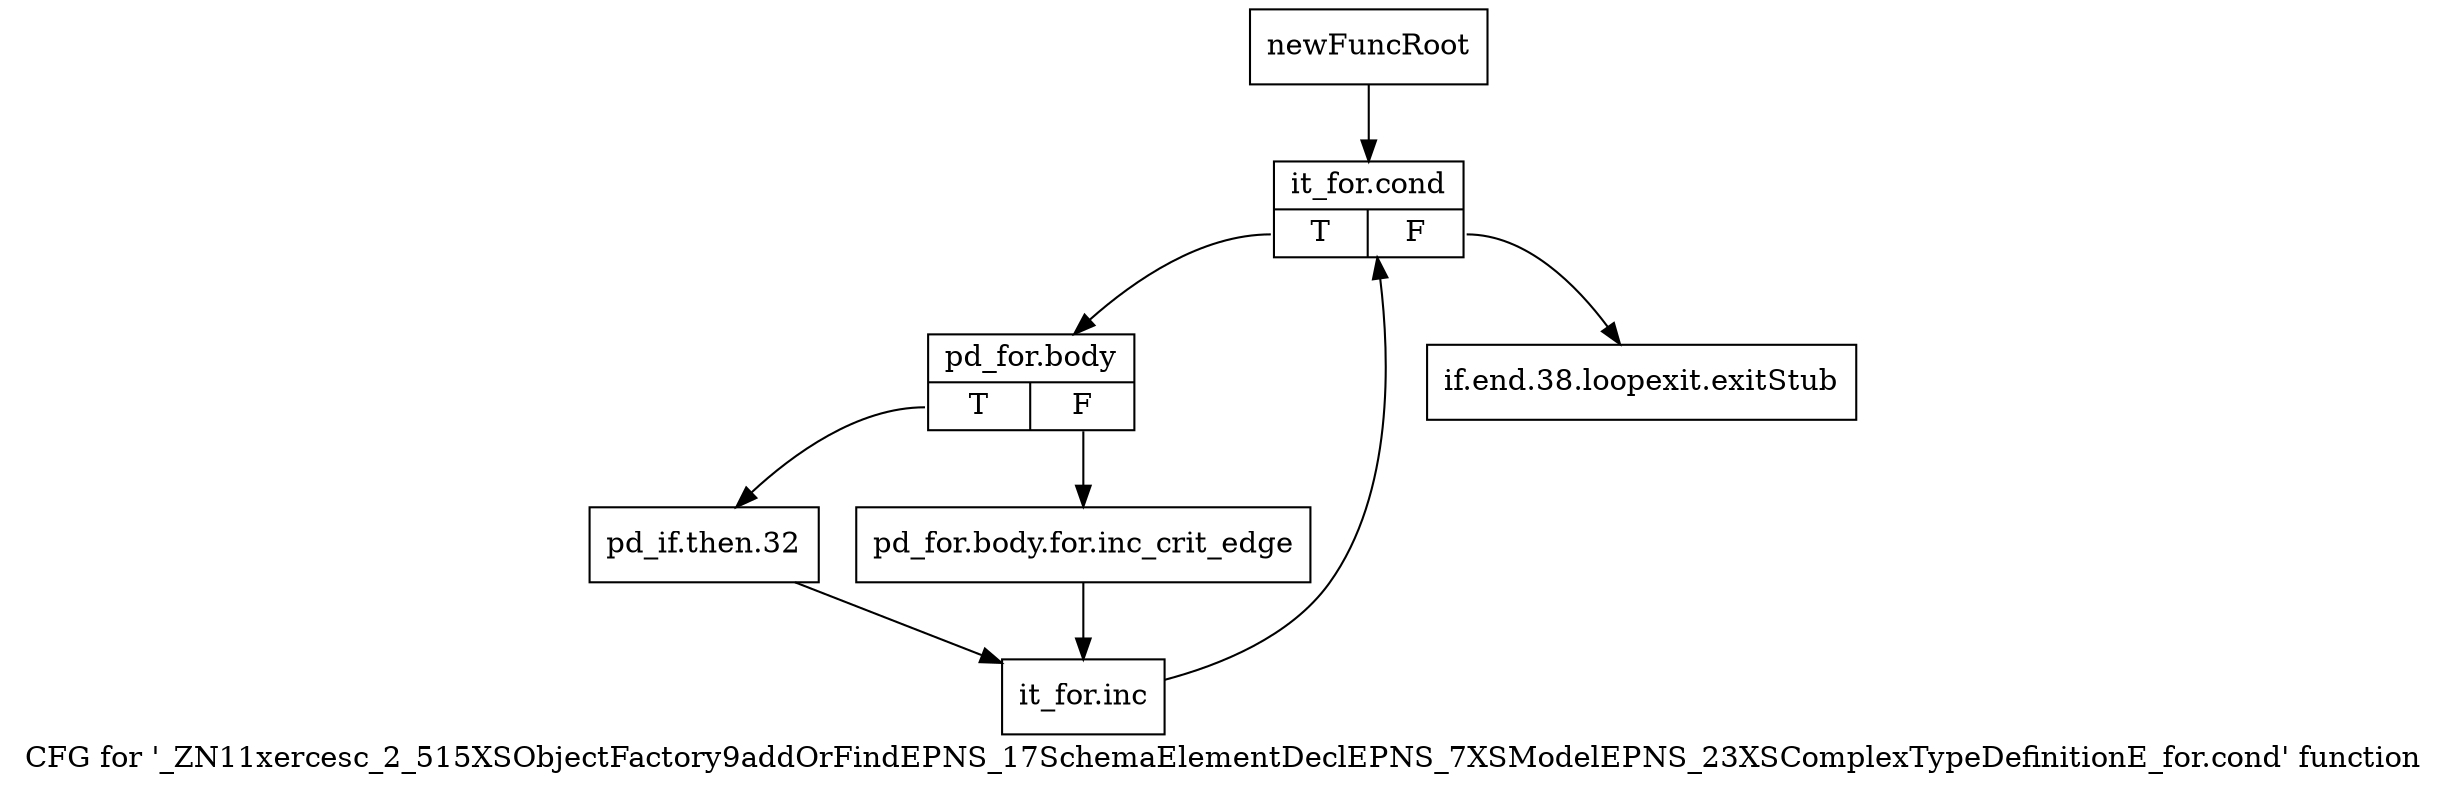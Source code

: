 digraph "CFG for '_ZN11xercesc_2_515XSObjectFactory9addOrFindEPNS_17SchemaElementDeclEPNS_7XSModelEPNS_23XSComplexTypeDefinitionE_for.cond' function" {
	label="CFG for '_ZN11xercesc_2_515XSObjectFactory9addOrFindEPNS_17SchemaElementDeclEPNS_7XSModelEPNS_23XSComplexTypeDefinitionE_for.cond' function";

	Node0x9bfb570 [shape=record,label="{newFuncRoot}"];
	Node0x9bfb570 -> Node0x9c11eb0;
	Node0x9c11e60 [shape=record,label="{if.end.38.loopexit.exitStub}"];
	Node0x9c11eb0 [shape=record,label="{it_for.cond|{<s0>T|<s1>F}}"];
	Node0x9c11eb0:s0 -> Node0x9c11f00;
	Node0x9c11eb0:s1 -> Node0x9c11e60;
	Node0x9c11f00 [shape=record,label="{pd_for.body|{<s0>T|<s1>F}}"];
	Node0x9c11f00:s0 -> Node0x9c11fa0;
	Node0x9c11f00:s1 -> Node0x9c11f50;
	Node0x9c11f50 [shape=record,label="{pd_for.body.for.inc_crit_edge}"];
	Node0x9c11f50 -> Node0x9c11ff0;
	Node0x9c11fa0 [shape=record,label="{pd_if.then.32}"];
	Node0x9c11fa0 -> Node0x9c11ff0;
	Node0x9c11ff0 [shape=record,label="{it_for.inc}"];
	Node0x9c11ff0 -> Node0x9c11eb0;
}

